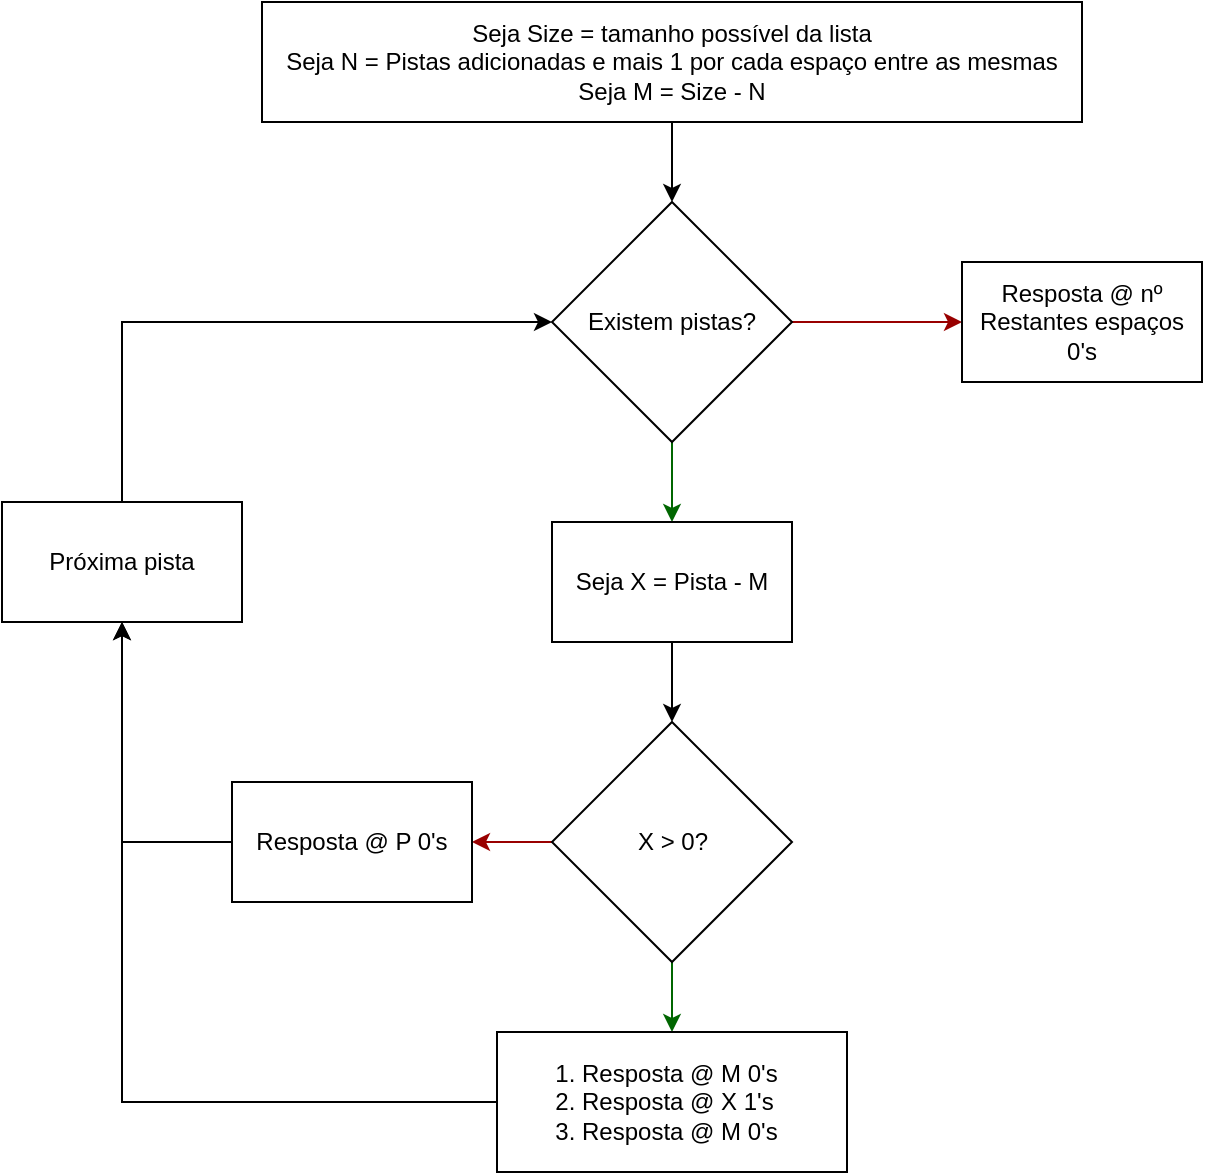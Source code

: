 <mxfile version="12.4.2" type="device" pages="1"><diagram id="RYXZpTjny47n44VIKe0m" name="Page-1"><mxGraphModel dx="2170" dy="1285" grid="1" gridSize="10" guides="1" tooltips="1" connect="1" arrows="1" fold="1" page="1" pageScale="1" pageWidth="850" pageHeight="1100" math="0" shadow="0"><root><mxCell id="0"/><mxCell id="1" parent="0"/><mxCell id="O4Dr8199VLMb1ip3H1yc-22" style="edgeStyle=orthogonalEdgeStyle;rounded=0;orthogonalLoop=1;jettySize=auto;html=1;exitX=0.5;exitY=1;exitDx=0;exitDy=0;strokeColor=#006600;entryX=0.5;entryY=0;entryDx=0;entryDy=0;" edge="1" parent="1" source="O4Dr8199VLMb1ip3H1yc-15" target="O4Dr8199VLMb1ip3H1yc-23"><mxGeometry relative="1" as="geometry"><mxPoint x="565" y="270" as="targetPoint"/></mxGeometry></mxCell><mxCell id="O4Dr8199VLMb1ip3H1yc-40" style="edgeStyle=orthogonalEdgeStyle;rounded=0;orthogonalLoop=1;jettySize=auto;html=1;exitX=1;exitY=0.5;exitDx=0;exitDy=0;strokeColor=#990000;entryX=0;entryY=0.5;entryDx=0;entryDy=0;" edge="1" parent="1" source="O4Dr8199VLMb1ip3H1yc-15" target="O4Dr8199VLMb1ip3H1yc-41"><mxGeometry relative="1" as="geometry"><mxPoint x="605" y="200" as="targetPoint"/></mxGeometry></mxCell><mxCell id="O4Dr8199VLMb1ip3H1yc-15" value="" style="rhombus;whiteSpace=wrap;html=1;" vertex="1" parent="1"><mxGeometry x="400" y="140" width="120" height="120" as="geometry"/></mxCell><mxCell id="O4Dr8199VLMb1ip3H1yc-16" value="Existem pistas?" style="text;html=1;strokeColor=none;fillColor=none;align=center;verticalAlign=middle;whiteSpace=wrap;rounded=0;" vertex="1" parent="1"><mxGeometry x="415" y="190" width="90" height="20" as="geometry"/></mxCell><mxCell id="O4Dr8199VLMb1ip3H1yc-19" style="edgeStyle=orthogonalEdgeStyle;rounded=0;orthogonalLoop=1;jettySize=auto;html=1;exitX=0.5;exitY=1;exitDx=0;exitDy=0;entryX=0.5;entryY=0;entryDx=0;entryDy=0;" edge="1" parent="1" source="O4Dr8199VLMb1ip3H1yc-17" target="O4Dr8199VLMb1ip3H1yc-15"><mxGeometry relative="1" as="geometry"/></mxCell><mxCell id="O4Dr8199VLMb1ip3H1yc-17" value="" style="rounded=0;whiteSpace=wrap;html=1;" vertex="1" parent="1"><mxGeometry x="255" y="40" width="410" height="60" as="geometry"/></mxCell><mxCell id="O4Dr8199VLMb1ip3H1yc-18" value="Seja Size = tamanho possível da lista&lt;br&gt;&lt;div&gt;&lt;span&gt;Seja N = Pistas adicionadas e mais 1 por cada espaço entre as mesmas&lt;/span&gt;&lt;/div&gt;&lt;div&gt;&lt;span&gt;Seja M = Size - N&lt;/span&gt;&lt;/div&gt;" style="text;html=1;strokeColor=none;fillColor=none;align=center;verticalAlign=middle;whiteSpace=wrap;rounded=0;labelPosition=center;verticalLabelPosition=middle;" vertex="1" parent="1"><mxGeometry x="265" y="50" width="390" height="40" as="geometry"/></mxCell><mxCell id="O4Dr8199VLMb1ip3H1yc-29" style="edgeStyle=orthogonalEdgeStyle;rounded=0;orthogonalLoop=1;jettySize=auto;html=1;exitX=0.5;exitY=1;exitDx=0;exitDy=0;entryX=0.5;entryY=0;entryDx=0;entryDy=0;strokeColor=#006600;" edge="1" parent="1" source="O4Dr8199VLMb1ip3H1yc-20" target="O4Dr8199VLMb1ip3H1yc-27"><mxGeometry relative="1" as="geometry"/></mxCell><mxCell id="O4Dr8199VLMb1ip3H1yc-32" style="edgeStyle=orthogonalEdgeStyle;rounded=0;orthogonalLoop=1;jettySize=auto;html=1;exitX=0;exitY=0.5;exitDx=0;exitDy=0;entryX=1;entryY=0.5;entryDx=0;entryDy=0;strokeColor=#990000;" edge="1" parent="1" source="O4Dr8199VLMb1ip3H1yc-20" target="O4Dr8199VLMb1ip3H1yc-30"><mxGeometry relative="1" as="geometry"/></mxCell><mxCell id="O4Dr8199VLMb1ip3H1yc-20" value="" style="rhombus;whiteSpace=wrap;html=1;" vertex="1" parent="1"><mxGeometry x="400" y="400" width="120" height="120" as="geometry"/></mxCell><mxCell id="O4Dr8199VLMb1ip3H1yc-21" value="X &amp;gt; 0?" style="text;html=1;strokeColor=none;fillColor=none;align=center;verticalAlign=middle;whiteSpace=wrap;rounded=0;" vertex="1" parent="1"><mxGeometry x="422.5" y="450" width="75" height="20" as="geometry"/></mxCell><mxCell id="O4Dr8199VLMb1ip3H1yc-25" style="edgeStyle=orthogonalEdgeStyle;rounded=0;orthogonalLoop=1;jettySize=auto;html=1;exitX=0.5;exitY=1;exitDx=0;exitDy=0;entryX=0.5;entryY=0;entryDx=0;entryDy=0;strokeColor=#000000;" edge="1" parent="1" source="O4Dr8199VLMb1ip3H1yc-23" target="O4Dr8199VLMb1ip3H1yc-20"><mxGeometry relative="1" as="geometry"/></mxCell><mxCell id="O4Dr8199VLMb1ip3H1yc-23" value="" style="rounded=0;whiteSpace=wrap;html=1;align=left;" vertex="1" parent="1"><mxGeometry x="400" y="300" width="120" height="60" as="geometry"/></mxCell><mxCell id="O4Dr8199VLMb1ip3H1yc-24" value="Seja X = Pista - M" style="text;html=1;strokeColor=none;fillColor=none;align=center;verticalAlign=middle;whiteSpace=wrap;rounded=0;" vertex="1" parent="1"><mxGeometry x="405" y="320" width="110" height="20" as="geometry"/></mxCell><mxCell id="O4Dr8199VLMb1ip3H1yc-27" value="" style="rounded=0;whiteSpace=wrap;html=1;align=left;" vertex="1" parent="1"><mxGeometry x="372.5" y="555" width="175" height="70" as="geometry"/></mxCell><mxCell id="O4Dr8199VLMb1ip3H1yc-36" style="edgeStyle=orthogonalEdgeStyle;rounded=0;orthogonalLoop=1;jettySize=auto;html=1;exitX=0;exitY=0.5;exitDx=0;exitDy=0;entryX=0.5;entryY=1;entryDx=0;entryDy=0;strokeColor=#000000;" edge="1" parent="1" source="O4Dr8199VLMb1ip3H1yc-28" target="O4Dr8199VLMb1ip3H1yc-34"><mxGeometry relative="1" as="geometry"/></mxCell><mxCell id="O4Dr8199VLMb1ip3H1yc-28" value="&lt;ol&gt;&lt;li&gt;Resposta @ M 0's&lt;/li&gt;&lt;li&gt;Resposta @ X 1's&lt;/li&gt;&lt;li&gt;Resposta @ M 0's&lt;/li&gt;&lt;/ol&gt;" style="text;html=1;strokeColor=none;fillColor=none;align=left;verticalAlign=middle;whiteSpace=wrap;rounded=0;" vertex="1" parent="1"><mxGeometry x="372.5" y="565" width="170" height="50" as="geometry"/></mxCell><mxCell id="O4Dr8199VLMb1ip3H1yc-38" style="edgeStyle=orthogonalEdgeStyle;rounded=0;orthogonalLoop=1;jettySize=auto;html=1;exitX=0;exitY=0.5;exitDx=0;exitDy=0;entryX=0.5;entryY=1;entryDx=0;entryDy=0;strokeColor=#000000;" edge="1" parent="1" source="O4Dr8199VLMb1ip3H1yc-30" target="O4Dr8199VLMb1ip3H1yc-34"><mxGeometry relative="1" as="geometry"/></mxCell><mxCell id="O4Dr8199VLMb1ip3H1yc-30" value="" style="rounded=0;whiteSpace=wrap;html=1;align=left;" vertex="1" parent="1"><mxGeometry x="240" y="430" width="120" height="60" as="geometry"/></mxCell><mxCell id="O4Dr8199VLMb1ip3H1yc-31" value="Resposta @ P 0's" style="text;html=1;strokeColor=none;fillColor=none;align=center;verticalAlign=middle;whiteSpace=wrap;rounded=0;" vertex="1" parent="1"><mxGeometry x="245" y="450" width="110" height="20" as="geometry"/></mxCell><mxCell id="O4Dr8199VLMb1ip3H1yc-39" style="edgeStyle=orthogonalEdgeStyle;rounded=0;orthogonalLoop=1;jettySize=auto;html=1;exitX=0.5;exitY=0;exitDx=0;exitDy=0;entryX=0;entryY=0.5;entryDx=0;entryDy=0;strokeColor=#000000;" edge="1" parent="1" source="O4Dr8199VLMb1ip3H1yc-34" target="O4Dr8199VLMb1ip3H1yc-15"><mxGeometry relative="1" as="geometry"/></mxCell><mxCell id="O4Dr8199VLMb1ip3H1yc-34" value="" style="rounded=0;whiteSpace=wrap;html=1;align=left;" vertex="1" parent="1"><mxGeometry x="125" y="290" width="120" height="60" as="geometry"/></mxCell><mxCell id="O4Dr8199VLMb1ip3H1yc-35" value="Próxima pista" style="text;html=1;strokeColor=none;fillColor=none;align=center;verticalAlign=middle;whiteSpace=wrap;rounded=0;" vertex="1" parent="1"><mxGeometry x="130" y="310" width="110" height="20" as="geometry"/></mxCell><mxCell id="O4Dr8199VLMb1ip3H1yc-41" value="" style="rounded=0;whiteSpace=wrap;html=1;align=left;" vertex="1" parent="1"><mxGeometry x="605" y="170" width="120" height="60" as="geometry"/></mxCell><mxCell id="O4Dr8199VLMb1ip3H1yc-42" value="Resposta @ nº Restantes espaços 0's" style="text;html=1;strokeColor=none;fillColor=none;align=center;verticalAlign=middle;whiteSpace=wrap;rounded=0;" vertex="1" parent="1"><mxGeometry x="610" y="190" width="110" height="20" as="geometry"/></mxCell></root></mxGraphModel></diagram></mxfile>